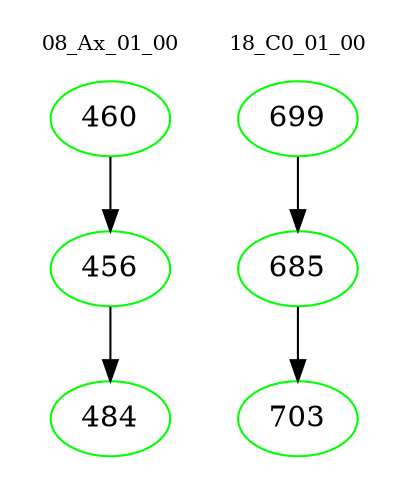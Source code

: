 digraph{
subgraph cluster_0 {
color = white
label = "08_Ax_01_00";
fontsize=10;
T0_460 [label="460", color="green"]
T0_460 -> T0_456 [color="black"]
T0_456 [label="456", color="green"]
T0_456 -> T0_484 [color="black"]
T0_484 [label="484", color="green"]
}
subgraph cluster_1 {
color = white
label = "18_C0_01_00";
fontsize=10;
T1_699 [label="699", color="green"]
T1_699 -> T1_685 [color="black"]
T1_685 [label="685", color="green"]
T1_685 -> T1_703 [color="black"]
T1_703 [label="703", color="green"]
}
}
